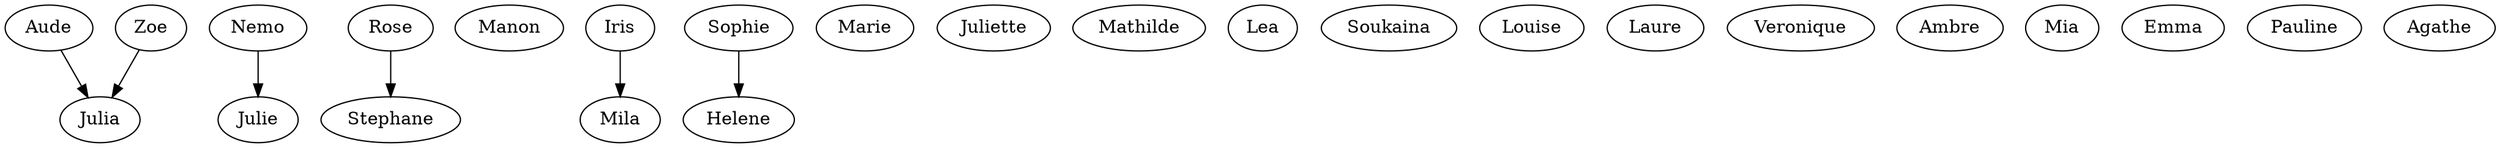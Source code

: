 strict digraph G {
  Aude;
  Julie;
  Nemo;
  Rose;
  Manon;
  Mila;
  Helene;
  Marie;
  Iris;
  Juliette;
  Juliette;
  Sophie;
  Mathilde;
  Lea;
  Juliette;
  Soukaina;
  Louise;
  Laure;
  Veronique;
  Sophie;
  Soukaina;
  Iris;
  Zoe;
  Ambre;
  Stephane;
  Julia;
  Mia;
  Rose;
  Mathilde;
  Aude;
  Emma;
  Zoe;
  Pauline;
  Agathe;
  Pauline;
  Nemo -> Julie;
  Iris -> Mila;
  Sophie -> Helene;
  Rose -> Stephane;
  Aude -> Julia;
  Zoe -> Julia;
}
